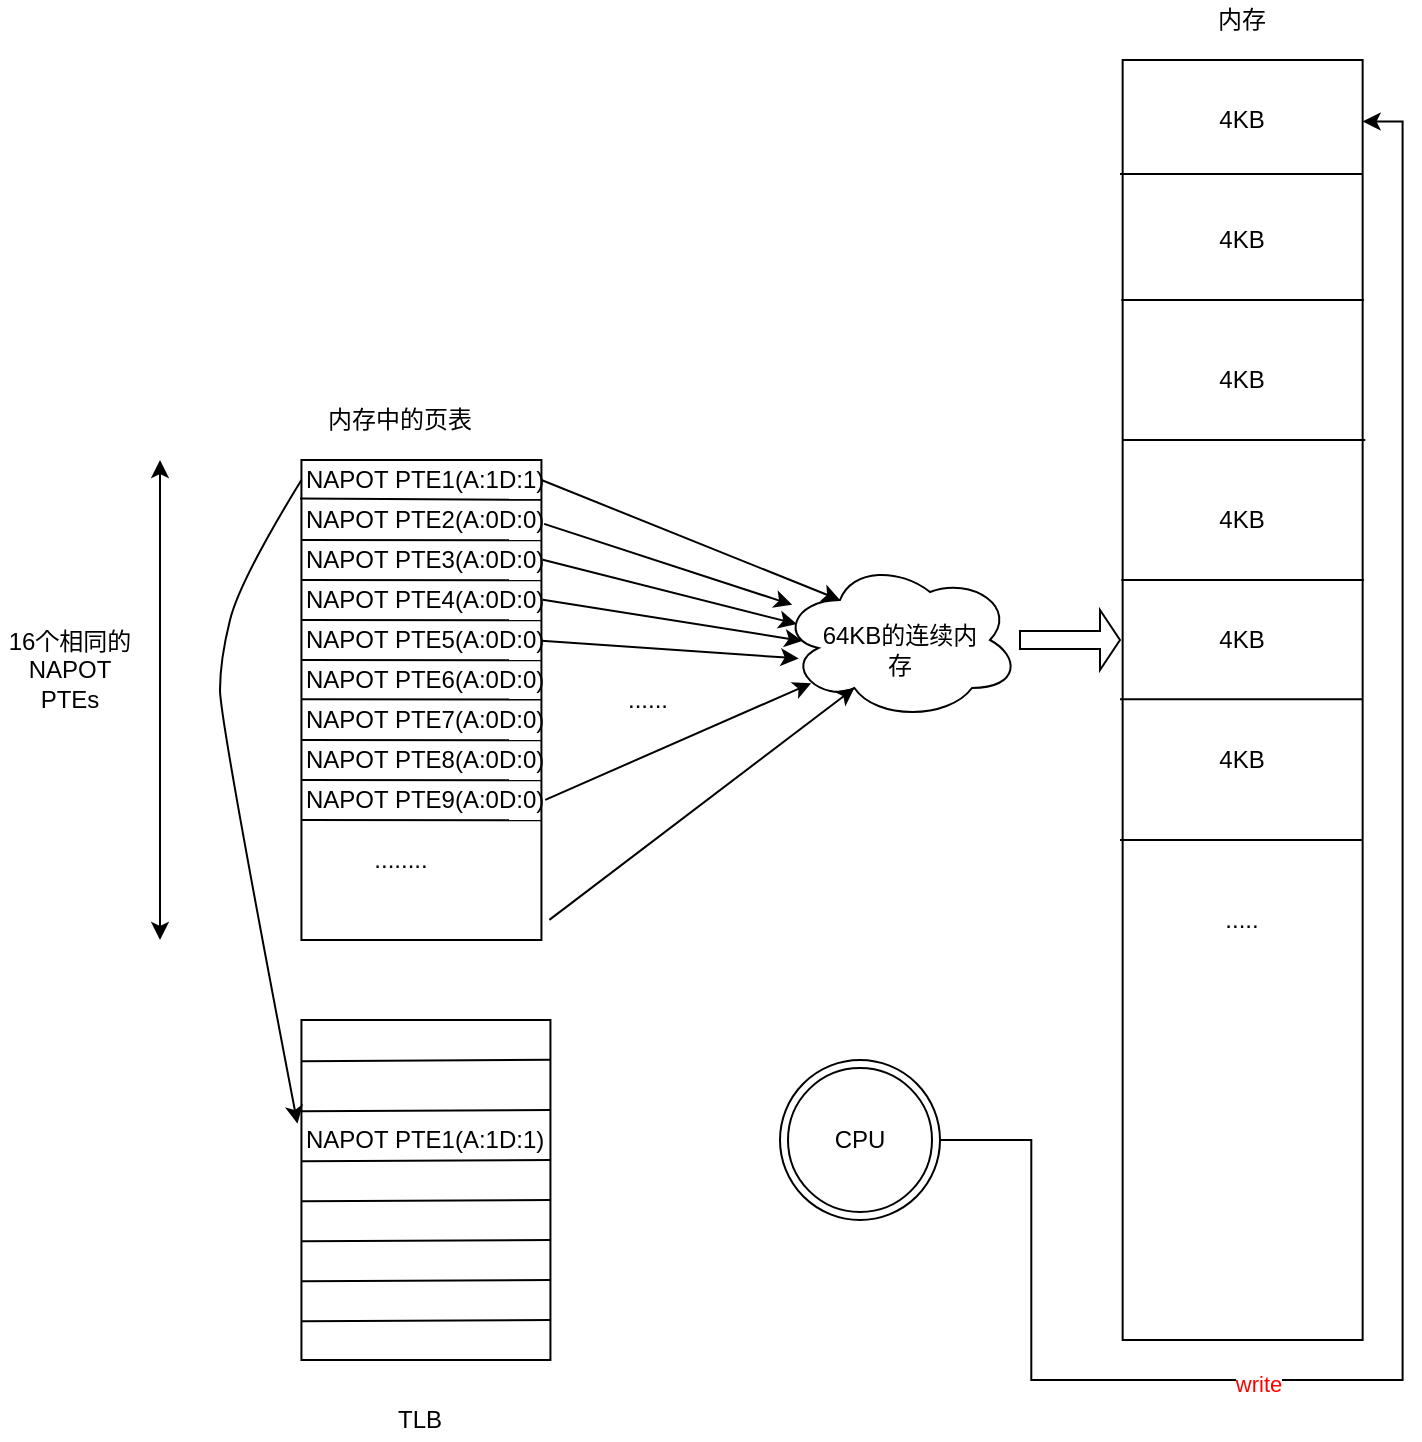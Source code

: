 <mxfile version="14.5.6" type="github">
  <diagram id="uc5Inh4p8IArnTGNV41Y" name="Page-1">
    <mxGraphModel dx="1292" dy="728" grid="1" gridSize="10" guides="1" tooltips="1" connect="1" arrows="1" fold="1" page="1" pageScale="1" pageWidth="827" pageHeight="1169" math="0" shadow="0">
      <root>
        <mxCell id="0" />
        <mxCell id="1" parent="0" />
        <mxCell id="o9eBtAJIPWO3o0ZU7rO9-1" value="" style="rounded=0;whiteSpace=wrap;html=1;" vertex="1" parent="1">
          <mxGeometry x="200.72" y="260" width="120" height="240" as="geometry" />
        </mxCell>
        <mxCell id="o9eBtAJIPWO3o0ZU7rO9-2" value="" style="rounded=0;whiteSpace=wrap;html=1;" vertex="1" parent="1">
          <mxGeometry x="611.32" y="60" width="120" height="640" as="geometry" />
        </mxCell>
        <mxCell id="o9eBtAJIPWO3o0ZU7rO9-3" value="" style="endArrow=none;html=1;exitX=-0.006;exitY=0.08;exitDx=0;exitDy=0;exitPerimeter=0;entryX=1;entryY=0.083;entryDx=0;entryDy=0;entryPerimeter=0;" edge="1" parent="1" source="o9eBtAJIPWO3o0ZU7rO9-1" target="o9eBtAJIPWO3o0ZU7rO9-1">
          <mxGeometry width="50" height="50" relative="1" as="geometry">
            <mxPoint x="220.72" y="450" as="sourcePoint" />
            <mxPoint x="300.72" y="278" as="targetPoint" />
            <Array as="points" />
          </mxGeometry>
        </mxCell>
        <mxCell id="o9eBtAJIPWO3o0ZU7rO9-4" value="" style="endArrow=none;html=1;exitX=0;exitY=0.105;exitDx=0;exitDy=0;exitPerimeter=0;entryX=1;entryY=0.106;entryDx=0;entryDy=0;entryPerimeter=0;" edge="1" parent="1">
          <mxGeometry width="50" height="50" relative="1" as="geometry">
            <mxPoint x="200.72" y="300" as="sourcePoint" />
            <mxPoint x="320.72" y="300.17" as="targetPoint" />
          </mxGeometry>
        </mxCell>
        <mxCell id="o9eBtAJIPWO3o0ZU7rO9-5" value="" style="endArrow=none;html=1;exitX=0;exitY=0.105;exitDx=0;exitDy=0;exitPerimeter=0;entryX=1;entryY=0.106;entryDx=0;entryDy=0;entryPerimeter=0;" edge="1" parent="1">
          <mxGeometry width="50" height="50" relative="1" as="geometry">
            <mxPoint x="200.72" y="320" as="sourcePoint" />
            <mxPoint x="320.72" y="320.17" as="targetPoint" />
          </mxGeometry>
        </mxCell>
        <mxCell id="o9eBtAJIPWO3o0ZU7rO9-6" value="" style="endArrow=none;html=1;exitX=0;exitY=0.105;exitDx=0;exitDy=0;exitPerimeter=0;entryX=1;entryY=0.106;entryDx=0;entryDy=0;entryPerimeter=0;" edge="1" parent="1">
          <mxGeometry width="50" height="50" relative="1" as="geometry">
            <mxPoint x="200.72" y="340" as="sourcePoint" />
            <mxPoint x="320.72" y="340.17" as="targetPoint" />
          </mxGeometry>
        </mxCell>
        <mxCell id="o9eBtAJIPWO3o0ZU7rO9-7" value="" style="endArrow=none;html=1;exitX=0;exitY=0.105;exitDx=0;exitDy=0;exitPerimeter=0;entryX=1;entryY=0.106;entryDx=0;entryDy=0;entryPerimeter=0;" edge="1" parent="1">
          <mxGeometry width="50" height="50" relative="1" as="geometry">
            <mxPoint x="200.72" y="360" as="sourcePoint" />
            <mxPoint x="320.72" y="360.17" as="targetPoint" />
          </mxGeometry>
        </mxCell>
        <mxCell id="o9eBtAJIPWO3o0ZU7rO9-8" value="" style="endArrow=none;html=1;exitX=0;exitY=0.105;exitDx=0;exitDy=0;exitPerimeter=0;entryX=1;entryY=0.106;entryDx=0;entryDy=0;entryPerimeter=0;" edge="1" parent="1">
          <mxGeometry width="50" height="50" relative="1" as="geometry">
            <mxPoint x="200.72" y="379.58" as="sourcePoint" />
            <mxPoint x="320.72" y="379.75" as="targetPoint" />
          </mxGeometry>
        </mxCell>
        <mxCell id="o9eBtAJIPWO3o0ZU7rO9-9" value="" style="endArrow=none;html=1;exitX=0;exitY=0.105;exitDx=0;exitDy=0;exitPerimeter=0;entryX=1;entryY=0.106;entryDx=0;entryDy=0;entryPerimeter=0;" edge="1" parent="1">
          <mxGeometry width="50" height="50" relative="1" as="geometry">
            <mxPoint x="200.72" y="400" as="sourcePoint" />
            <mxPoint x="320.72" y="400.17" as="targetPoint" />
          </mxGeometry>
        </mxCell>
        <mxCell id="o9eBtAJIPWO3o0ZU7rO9-10" value="" style="endArrow=none;html=1;exitX=0;exitY=0.105;exitDx=0;exitDy=0;exitPerimeter=0;entryX=1;entryY=0.106;entryDx=0;entryDy=0;entryPerimeter=0;" edge="1" parent="1">
          <mxGeometry width="50" height="50" relative="1" as="geometry">
            <mxPoint x="200.72" y="420" as="sourcePoint" />
            <mxPoint x="320.72" y="420.17" as="targetPoint" />
          </mxGeometry>
        </mxCell>
        <mxCell id="o9eBtAJIPWO3o0ZU7rO9-11" value="" style="endArrow=none;html=1;exitX=0;exitY=0.105;exitDx=0;exitDy=0;exitPerimeter=0;entryX=1;entryY=0.106;entryDx=0;entryDy=0;entryPerimeter=0;" edge="1" parent="1">
          <mxGeometry width="50" height="50" relative="1" as="geometry">
            <mxPoint x="200.72" y="440" as="sourcePoint" />
            <mxPoint x="320.72" y="440.17" as="targetPoint" />
          </mxGeometry>
        </mxCell>
        <mxCell id="o9eBtAJIPWO3o0ZU7rO9-13" value="" style="endArrow=none;html=1;entryX=1;entryY=0.089;entryDx=0;entryDy=0;entryPerimeter=0;exitX=-0.011;exitY=0.089;exitDx=0;exitDy=0;exitPerimeter=0;" edge="1" parent="1" source="o9eBtAJIPWO3o0ZU7rO9-2" target="o9eBtAJIPWO3o0ZU7rO9-2">
          <mxGeometry width="50" height="50" relative="1" as="geometry">
            <mxPoint x="631.32" y="150" as="sourcePoint" />
            <mxPoint x="681.32" y="100" as="targetPoint" />
          </mxGeometry>
        </mxCell>
        <mxCell id="o9eBtAJIPWO3o0ZU7rO9-14" value="" style="endArrow=none;html=1;entryX=1;entryY=0.089;entryDx=0;entryDy=0;entryPerimeter=0;exitX=-0.011;exitY=0.089;exitDx=0;exitDy=0;exitPerimeter=0;" edge="1" parent="1">
          <mxGeometry width="50" height="50" relative="1" as="geometry">
            <mxPoint x="610.66" y="180.0" as="sourcePoint" />
            <mxPoint x="731.98" y="180.0" as="targetPoint" />
          </mxGeometry>
        </mxCell>
        <mxCell id="o9eBtAJIPWO3o0ZU7rO9-15" value="" style="endArrow=none;html=1;entryX=1;entryY=0.089;entryDx=0;entryDy=0;entryPerimeter=0;exitX=-0.011;exitY=0.089;exitDx=0;exitDy=0;exitPerimeter=0;" edge="1" parent="1">
          <mxGeometry width="50" height="50" relative="1" as="geometry">
            <mxPoint x="611.32" y="250.0" as="sourcePoint" />
            <mxPoint x="732.64" y="250.0" as="targetPoint" />
          </mxGeometry>
        </mxCell>
        <mxCell id="o9eBtAJIPWO3o0ZU7rO9-16" value="" style="endArrow=none;html=1;entryX=1;entryY=0.089;entryDx=0;entryDy=0;entryPerimeter=0;exitX=-0.011;exitY=0.089;exitDx=0;exitDy=0;exitPerimeter=0;" edge="1" parent="1">
          <mxGeometry width="50" height="50" relative="1" as="geometry">
            <mxPoint x="610.66" y="320.0" as="sourcePoint" />
            <mxPoint x="731.98" y="320.0" as="targetPoint" />
          </mxGeometry>
        </mxCell>
        <mxCell id="o9eBtAJIPWO3o0ZU7rO9-17" value="" style="endArrow=none;html=1;entryX=1;entryY=0.089;entryDx=0;entryDy=0;entryPerimeter=0;exitX=-0.011;exitY=0.089;exitDx=0;exitDy=0;exitPerimeter=0;" edge="1" parent="1">
          <mxGeometry width="50" height="50" relative="1" as="geometry">
            <mxPoint x="610.0" y="379.58" as="sourcePoint" />
            <mxPoint x="731.32" y="379.58" as="targetPoint" />
          </mxGeometry>
        </mxCell>
        <mxCell id="o9eBtAJIPWO3o0ZU7rO9-18" value="" style="endArrow=none;html=1;entryX=1;entryY=0.089;entryDx=0;entryDy=0;entryPerimeter=0;exitX=-0.011;exitY=0.089;exitDx=0;exitDy=0;exitPerimeter=0;" edge="1" parent="1">
          <mxGeometry width="50" height="50" relative="1" as="geometry">
            <mxPoint x="610.0" y="450.0" as="sourcePoint" />
            <mxPoint x="731.32" y="450.0" as="targetPoint" />
          </mxGeometry>
        </mxCell>
        <mxCell id="o9eBtAJIPWO3o0ZU7rO9-19" value="" style="endArrow=classic;html=1;entryX=0.25;entryY=0.25;entryDx=0;entryDy=0;entryPerimeter=0;" edge="1" parent="1" target="o9eBtAJIPWO3o0ZU7rO9-80">
          <mxGeometry width="50" height="50" relative="1" as="geometry">
            <mxPoint x="320.72" y="270" as="sourcePoint" />
            <mxPoint x="439" y="330" as="targetPoint" />
          </mxGeometry>
        </mxCell>
        <mxCell id="o9eBtAJIPWO3o0ZU7rO9-20" value="" style="endArrow=classic;html=1;exitX=1.011;exitY=0.133;exitDx=0;exitDy=0;exitPerimeter=0;" edge="1" parent="1" source="o9eBtAJIPWO3o0ZU7rO9-1" target="o9eBtAJIPWO3o0ZU7rO9-80">
          <mxGeometry width="50" height="50" relative="1" as="geometry">
            <mxPoint x="250.72" y="726.72" as="sourcePoint" />
            <mxPoint x="430" y="350" as="targetPoint" />
          </mxGeometry>
        </mxCell>
        <mxCell id="o9eBtAJIPWO3o0ZU7rO9-21" value="" style="endArrow=classic;html=1;exitX=1.006;exitY=0.208;exitDx=0;exitDy=0;exitPerimeter=0;entryX=0.07;entryY=0.4;entryDx=0;entryDy=0;entryPerimeter=0;" edge="1" parent="1" source="o9eBtAJIPWO3o0ZU7rO9-1" target="o9eBtAJIPWO3o0ZU7rO9-80">
          <mxGeometry width="50" height="50" relative="1" as="geometry">
            <mxPoint x="332.04" y="301.92" as="sourcePoint" />
            <mxPoint x="420" y="350" as="targetPoint" />
          </mxGeometry>
        </mxCell>
        <mxCell id="o9eBtAJIPWO3o0ZU7rO9-22" value="" style="endArrow=classic;html=1;exitX=1.006;exitY=0.208;exitDx=0;exitDy=0;exitPerimeter=0;entryX=0.094;entryY=0.506;entryDx=0;entryDy=0;entryPerimeter=0;" edge="1" parent="1" target="o9eBtAJIPWO3o0ZU7rO9-80">
          <mxGeometry width="50" height="50" relative="1" as="geometry">
            <mxPoint x="321.44" y="329.92" as="sourcePoint" />
            <mxPoint x="400" y="350" as="targetPoint" />
          </mxGeometry>
        </mxCell>
        <mxCell id="o9eBtAJIPWO3o0ZU7rO9-23" value="" style="endArrow=classic;html=1;exitX=1.006;exitY=0.208;exitDx=0;exitDy=0;exitPerimeter=0;entryX=0.078;entryY=0.615;entryDx=0;entryDy=0;entryPerimeter=0;" edge="1" parent="1" target="o9eBtAJIPWO3o0ZU7rO9-80">
          <mxGeometry width="50" height="50" relative="1" as="geometry">
            <mxPoint x="320.72" y="350.4" as="sourcePoint" />
            <mxPoint x="437.72" y="350" as="targetPoint" />
          </mxGeometry>
        </mxCell>
        <mxCell id="o9eBtAJIPWO3o0ZU7rO9-24" value="4KB" style="text;html=1;strokeColor=none;fillColor=none;align=center;verticalAlign=middle;whiteSpace=wrap;rounded=0;" vertex="1" parent="1">
          <mxGeometry x="651.32" y="80" width="40" height="20" as="geometry" />
        </mxCell>
        <mxCell id="o9eBtAJIPWO3o0ZU7rO9-26" value="4KB" style="text;html=1;strokeColor=none;fillColor=none;align=center;verticalAlign=middle;whiteSpace=wrap;rounded=0;" vertex="1" parent="1">
          <mxGeometry x="651.32" y="140" width="40" height="20" as="geometry" />
        </mxCell>
        <mxCell id="o9eBtAJIPWO3o0ZU7rO9-27" value="4KB" style="text;html=1;strokeColor=none;fillColor=none;align=center;verticalAlign=middle;whiteSpace=wrap;rounded=0;" vertex="1" parent="1">
          <mxGeometry x="651.32" y="210" width="40" height="20" as="geometry" />
        </mxCell>
        <mxCell id="o9eBtAJIPWO3o0ZU7rO9-28" value="4KB" style="text;html=1;strokeColor=none;fillColor=none;align=center;verticalAlign=middle;whiteSpace=wrap;rounded=0;" vertex="1" parent="1">
          <mxGeometry x="651.32" y="280" width="40" height="20" as="geometry" />
        </mxCell>
        <mxCell id="o9eBtAJIPWO3o0ZU7rO9-29" value="4KB" style="text;html=1;strokeColor=none;fillColor=none;align=center;verticalAlign=middle;whiteSpace=wrap;rounded=0;" vertex="1" parent="1">
          <mxGeometry x="651.32" y="340" width="40" height="20" as="geometry" />
        </mxCell>
        <mxCell id="o9eBtAJIPWO3o0ZU7rO9-30" value="4KB" style="text;html=1;strokeColor=none;fillColor=none;align=center;verticalAlign=middle;whiteSpace=wrap;rounded=0;" vertex="1" parent="1">
          <mxGeometry x="651.32" y="400" width="40" height="20" as="geometry" />
        </mxCell>
        <mxCell id="o9eBtAJIPWO3o0ZU7rO9-31" value="....." style="text;html=1;strokeColor=none;fillColor=none;align=center;verticalAlign=middle;whiteSpace=wrap;rounded=0;" vertex="1" parent="1">
          <mxGeometry x="651.32" y="480" width="40" height="20" as="geometry" />
        </mxCell>
        <mxCell id="o9eBtAJIPWO3o0ZU7rO9-32" value="NAPOT PTE1(A:1D:1)" style="text;html=1;strokeColor=none;fillColor=none;align=left;verticalAlign=middle;whiteSpace=wrap;rounded=0;" vertex="1" parent="1">
          <mxGeometry x="200.72" y="260" width="189.28" height="20" as="geometry" />
        </mxCell>
        <mxCell id="o9eBtAJIPWO3o0ZU7rO9-33" value="&lt;span&gt;NAPOT PTE2(A:0D:0)&lt;/span&gt;" style="text;html=1;strokeColor=none;fillColor=none;align=left;verticalAlign=middle;whiteSpace=wrap;rounded=0;" vertex="1" parent="1">
          <mxGeometry x="200.72" y="280" width="219.28" height="20" as="geometry" />
        </mxCell>
        <mxCell id="o9eBtAJIPWO3o0ZU7rO9-43" value="........" style="text;html=1;strokeColor=none;fillColor=none;align=center;verticalAlign=middle;whiteSpace=wrap;rounded=0;" vertex="1" parent="1">
          <mxGeometry x="200.72" y="450" width="99.28" height="20" as="geometry" />
        </mxCell>
        <mxCell id="o9eBtAJIPWO3o0ZU7rO9-45" value="" style="endArrow=classic;startArrow=classic;html=1;" edge="1" parent="1">
          <mxGeometry width="50" height="50" relative="1" as="geometry">
            <mxPoint x="130" y="500" as="sourcePoint" />
            <mxPoint x="130" y="260" as="targetPoint" />
          </mxGeometry>
        </mxCell>
        <mxCell id="o9eBtAJIPWO3o0ZU7rO9-46" value="16个相同的NAPOT PTEs" style="text;html=1;strokeColor=none;fillColor=none;align=center;verticalAlign=middle;whiteSpace=wrap;rounded=0;" vertex="1" parent="1">
          <mxGeometry x="50" y="330" width="70" height="70" as="geometry" />
        </mxCell>
        <mxCell id="o9eBtAJIPWO3o0ZU7rO9-47" value="" style="rounded=0;whiteSpace=wrap;html=1;" vertex="1" parent="1">
          <mxGeometry x="200.72" y="540" width="124.5" height="170" as="geometry" />
        </mxCell>
        <mxCell id="o9eBtAJIPWO3o0ZU7rO9-48" value="内存中的页表" style="text;html=1;strokeColor=none;fillColor=none;align=center;verticalAlign=middle;whiteSpace=wrap;rounded=0;" vertex="1" parent="1">
          <mxGeometry x="210.36" y="230" width="80" height="20" as="geometry" />
        </mxCell>
        <mxCell id="o9eBtAJIPWO3o0ZU7rO9-49" value="内存" style="text;html=1;strokeColor=none;fillColor=none;align=center;verticalAlign=middle;whiteSpace=wrap;rounded=0;" vertex="1" parent="1">
          <mxGeometry x="631.32" y="30" width="80" height="20" as="geometry" />
        </mxCell>
        <mxCell id="o9eBtAJIPWO3o0ZU7rO9-50" value="TLB" style="text;html=1;strokeColor=none;fillColor=none;align=center;verticalAlign=middle;whiteSpace=wrap;rounded=0;" vertex="1" parent="1">
          <mxGeometry x="220" y="730" width="80" height="20" as="geometry" />
        </mxCell>
        <mxCell id="o9eBtAJIPWO3o0ZU7rO9-51" value="" style="curved=1;endArrow=classic;html=1;entryX=-0.016;entryY=0.305;entryDx=0;entryDy=0;entryPerimeter=0;exitX=0;exitY=0.5;exitDx=0;exitDy=0;" edge="1" parent="1" source="o9eBtAJIPWO3o0ZU7rO9-32" target="o9eBtAJIPWO3o0ZU7rO9-47">
          <mxGeometry width="50" height="50" relative="1" as="geometry">
            <mxPoint x="160" y="290" as="sourcePoint" />
            <mxPoint x="400" y="420" as="targetPoint" />
            <Array as="points">
              <mxPoint x="170" y="320" />
              <mxPoint x="160" y="360" />
              <mxPoint x="160" y="390" />
            </Array>
          </mxGeometry>
        </mxCell>
        <mxCell id="o9eBtAJIPWO3o0ZU7rO9-54" value="" style="endArrow=none;html=1;exitX=0;exitY=0.121;exitDx=0;exitDy=0;exitPerimeter=0;entryX=1.001;entryY=0.117;entryDx=0;entryDy=0;entryPerimeter=0;" edge="1" parent="1" source="o9eBtAJIPWO3o0ZU7rO9-47" target="o9eBtAJIPWO3o0ZU7rO9-47">
          <mxGeometry width="50" height="50" relative="1" as="geometry">
            <mxPoint x="210" y="620" as="sourcePoint" />
            <mxPoint x="260" y="570" as="targetPoint" />
          </mxGeometry>
        </mxCell>
        <mxCell id="o9eBtAJIPWO3o0ZU7rO9-55" value="" style="endArrow=none;html=1;exitX=0;exitY=0.121;exitDx=0;exitDy=0;exitPerimeter=0;entryX=1.001;entryY=0.117;entryDx=0;entryDy=0;entryPerimeter=0;" edge="1" parent="1">
          <mxGeometry width="50" height="50" relative="1" as="geometry">
            <mxPoint x="200.72" y="585.68" as="sourcePoint" />
            <mxPoint x="325.345" y="585.0" as="targetPoint" />
          </mxGeometry>
        </mxCell>
        <mxCell id="o9eBtAJIPWO3o0ZU7rO9-56" value="" style="endArrow=none;html=1;exitX=0;exitY=0.121;exitDx=0;exitDy=0;exitPerimeter=0;entryX=1.001;entryY=0.117;entryDx=0;entryDy=0;entryPerimeter=0;" edge="1" parent="1">
          <mxGeometry width="50" height="50" relative="1" as="geometry">
            <mxPoint x="200.72" y="610.68" as="sourcePoint" />
            <mxPoint x="325.345" y="610.0" as="targetPoint" />
          </mxGeometry>
        </mxCell>
        <mxCell id="o9eBtAJIPWO3o0ZU7rO9-57" value="" style="endArrow=none;html=1;exitX=0;exitY=0.121;exitDx=0;exitDy=0;exitPerimeter=0;entryX=1.001;entryY=0.117;entryDx=0;entryDy=0;entryPerimeter=0;" edge="1" parent="1">
          <mxGeometry width="50" height="50" relative="1" as="geometry">
            <mxPoint x="200.72" y="630.68" as="sourcePoint" />
            <mxPoint x="325.345" y="630.0" as="targetPoint" />
          </mxGeometry>
        </mxCell>
        <mxCell id="o9eBtAJIPWO3o0ZU7rO9-58" value="" style="endArrow=none;html=1;exitX=0;exitY=0.121;exitDx=0;exitDy=0;exitPerimeter=0;entryX=1.001;entryY=0.117;entryDx=0;entryDy=0;entryPerimeter=0;" edge="1" parent="1">
          <mxGeometry width="50" height="50" relative="1" as="geometry">
            <mxPoint x="200.72" y="650.68" as="sourcePoint" />
            <mxPoint x="325.345" y="650.0" as="targetPoint" />
          </mxGeometry>
        </mxCell>
        <mxCell id="o9eBtAJIPWO3o0ZU7rO9-59" value="" style="endArrow=none;html=1;exitX=0;exitY=0.121;exitDx=0;exitDy=0;exitPerimeter=0;entryX=1.001;entryY=0.117;entryDx=0;entryDy=0;entryPerimeter=0;" edge="1" parent="1">
          <mxGeometry width="50" height="50" relative="1" as="geometry">
            <mxPoint x="200.72" y="670.68" as="sourcePoint" />
            <mxPoint x="325.345" y="670.0" as="targetPoint" />
          </mxGeometry>
        </mxCell>
        <mxCell id="o9eBtAJIPWO3o0ZU7rO9-60" value="" style="endArrow=none;html=1;exitX=0;exitY=0.121;exitDx=0;exitDy=0;exitPerimeter=0;entryX=1.001;entryY=0.117;entryDx=0;entryDy=0;entryPerimeter=0;" edge="1" parent="1">
          <mxGeometry width="50" height="50" relative="1" as="geometry">
            <mxPoint x="200.72" y="690.68" as="sourcePoint" />
            <mxPoint x="325.345" y="690.0" as="targetPoint" />
          </mxGeometry>
        </mxCell>
        <mxCell id="o9eBtAJIPWO3o0ZU7rO9-80" value="" style="ellipse;shape=cloud;whiteSpace=wrap;html=1;" vertex="1" parent="1">
          <mxGeometry x="440" y="310" width="120" height="80" as="geometry" />
        </mxCell>
        <mxCell id="o9eBtAJIPWO3o0ZU7rO9-63" value="64KB的连续内存" style="text;html=1;strokeColor=none;fillColor=none;align=center;verticalAlign=middle;whiteSpace=wrap;rounded=0;" vertex="1" parent="1">
          <mxGeometry x="455" y="340" width="90" height="30" as="geometry" />
        </mxCell>
        <mxCell id="o9eBtAJIPWO3o0ZU7rO9-81" value="" style="shape=singleArrow;whiteSpace=wrap;html=1;" vertex="1" parent="1">
          <mxGeometry x="560" y="335" width="50" height="30" as="geometry" />
        </mxCell>
        <mxCell id="o9eBtAJIPWO3o0ZU7rO9-82" value="" style="endArrow=classic;html=1;exitX=1.016;exitY=0.708;exitDx=0;exitDy=0;exitPerimeter=0;entryX=0.13;entryY=0.77;entryDx=0;entryDy=0;entryPerimeter=0;" edge="1" parent="1" source="o9eBtAJIPWO3o0ZU7rO9-1" target="o9eBtAJIPWO3o0ZU7rO9-80">
          <mxGeometry width="50" height="50" relative="1" as="geometry">
            <mxPoint x="330" y="500" as="sourcePoint" />
            <mxPoint x="380" y="450" as="targetPoint" />
          </mxGeometry>
        </mxCell>
        <mxCell id="o9eBtAJIPWO3o0ZU7rO9-83" value="" style="endArrow=classic;html=1;exitX=1.033;exitY=0.958;exitDx=0;exitDy=0;exitPerimeter=0;entryX=0.31;entryY=0.8;entryDx=0;entryDy=0;entryPerimeter=0;" edge="1" parent="1" source="o9eBtAJIPWO3o0ZU7rO9-1" target="o9eBtAJIPWO3o0ZU7rO9-80">
          <mxGeometry width="50" height="50" relative="1" as="geometry">
            <mxPoint x="370" y="510" as="sourcePoint" />
            <mxPoint x="420" y="460" as="targetPoint" />
          </mxGeometry>
        </mxCell>
        <mxCell id="o9eBtAJIPWO3o0ZU7rO9-84" value="......" style="text;html=1;strokeColor=none;fillColor=none;align=center;verticalAlign=middle;whiteSpace=wrap;rounded=0;" vertex="1" parent="1">
          <mxGeometry x="334" y="370" width="80" height="20" as="geometry" />
        </mxCell>
        <mxCell id="o9eBtAJIPWO3o0ZU7rO9-85" value="NAPOT PTE3(A:0D:0)" style="text;html=1;strokeColor=none;fillColor=none;align=left;verticalAlign=middle;whiteSpace=wrap;rounded=0;" vertex="1" parent="1">
          <mxGeometry x="200.72" y="300" width="219.28" height="20" as="geometry" />
        </mxCell>
        <mxCell id="o9eBtAJIPWO3o0ZU7rO9-86" value="NAPOT PTE4(A:0D:0)" style="text;html=1;strokeColor=none;fillColor=none;align=left;verticalAlign=middle;whiteSpace=wrap;rounded=0;" vertex="1" parent="1">
          <mxGeometry x="200.72" y="320" width="219.28" height="20" as="geometry" />
        </mxCell>
        <mxCell id="o9eBtAJIPWO3o0ZU7rO9-87" value="NAPOT PTE5(A:0D:0)" style="text;html=1;strokeColor=none;fillColor=none;align=left;verticalAlign=middle;whiteSpace=wrap;rounded=0;" vertex="1" parent="1">
          <mxGeometry x="200.72" y="340" width="219.28" height="20" as="geometry" />
        </mxCell>
        <mxCell id="o9eBtAJIPWO3o0ZU7rO9-88" value="NAPOT PTE6(A:0D:0)" style="text;html=1;strokeColor=none;fillColor=none;align=left;verticalAlign=middle;whiteSpace=wrap;rounded=0;" vertex="1" parent="1">
          <mxGeometry x="200.72" y="360" width="219.28" height="20" as="geometry" />
        </mxCell>
        <mxCell id="o9eBtAJIPWO3o0ZU7rO9-89" value="NAPOT PTE7(A:0D:0)" style="text;html=1;strokeColor=none;fillColor=none;align=left;verticalAlign=middle;whiteSpace=wrap;rounded=0;" vertex="1" parent="1">
          <mxGeometry x="200.72" y="380" width="219.28" height="20" as="geometry" />
        </mxCell>
        <mxCell id="o9eBtAJIPWO3o0ZU7rO9-90" value="NAPOT PTE8(A:0D:0)" style="text;html=1;strokeColor=none;fillColor=none;align=left;verticalAlign=middle;whiteSpace=wrap;rounded=0;" vertex="1" parent="1">
          <mxGeometry x="200.72" y="400" width="219.28" height="20" as="geometry" />
        </mxCell>
        <mxCell id="o9eBtAJIPWO3o0ZU7rO9-91" value="NAPOT PTE9(A:0D:0)" style="text;html=1;strokeColor=none;fillColor=none;align=left;verticalAlign=middle;whiteSpace=wrap;rounded=0;" vertex="1" parent="1">
          <mxGeometry x="200.72" y="420" width="219.28" height="20" as="geometry" />
        </mxCell>
        <mxCell id="o9eBtAJIPWO3o0ZU7rO9-92" value="&lt;span&gt;NAPOT PTE1(A:1D:1)&lt;/span&gt;" style="text;html=1;strokeColor=none;fillColor=none;align=left;verticalAlign=middle;whiteSpace=wrap;rounded=0;" vertex="1" parent="1">
          <mxGeometry x="200.72" y="590" width="219.28" height="20" as="geometry" />
        </mxCell>
        <mxCell id="o9eBtAJIPWO3o0ZU7rO9-94" style="edgeStyle=orthogonalEdgeStyle;rounded=0;orthogonalLoop=1;jettySize=auto;html=1;exitX=1;exitY=0.5;exitDx=0;exitDy=0;entryX=1;entryY=0.048;entryDx=0;entryDy=0;entryPerimeter=0;" edge="1" parent="1" source="o9eBtAJIPWO3o0ZU7rO9-93" target="o9eBtAJIPWO3o0ZU7rO9-2">
          <mxGeometry relative="1" as="geometry" />
        </mxCell>
        <mxCell id="o9eBtAJIPWO3o0ZU7rO9-95" value="write" style="edgeLabel;html=1;align=center;verticalAlign=middle;resizable=0;points=[];fontColor=#FF0000;" vertex="1" connectable="0" parent="o9eBtAJIPWO3o0ZU7rO9-94">
          <mxGeometry x="-0.442" y="-2" relative="1" as="geometry">
            <mxPoint as="offset" />
          </mxGeometry>
        </mxCell>
        <mxCell id="o9eBtAJIPWO3o0ZU7rO9-93" value="CPU" style="ellipse;shape=doubleEllipse;whiteSpace=wrap;html=1;aspect=fixed;" vertex="1" parent="1">
          <mxGeometry x="440" y="560" width="80" height="80" as="geometry" />
        </mxCell>
      </root>
    </mxGraphModel>
  </diagram>
</mxfile>
